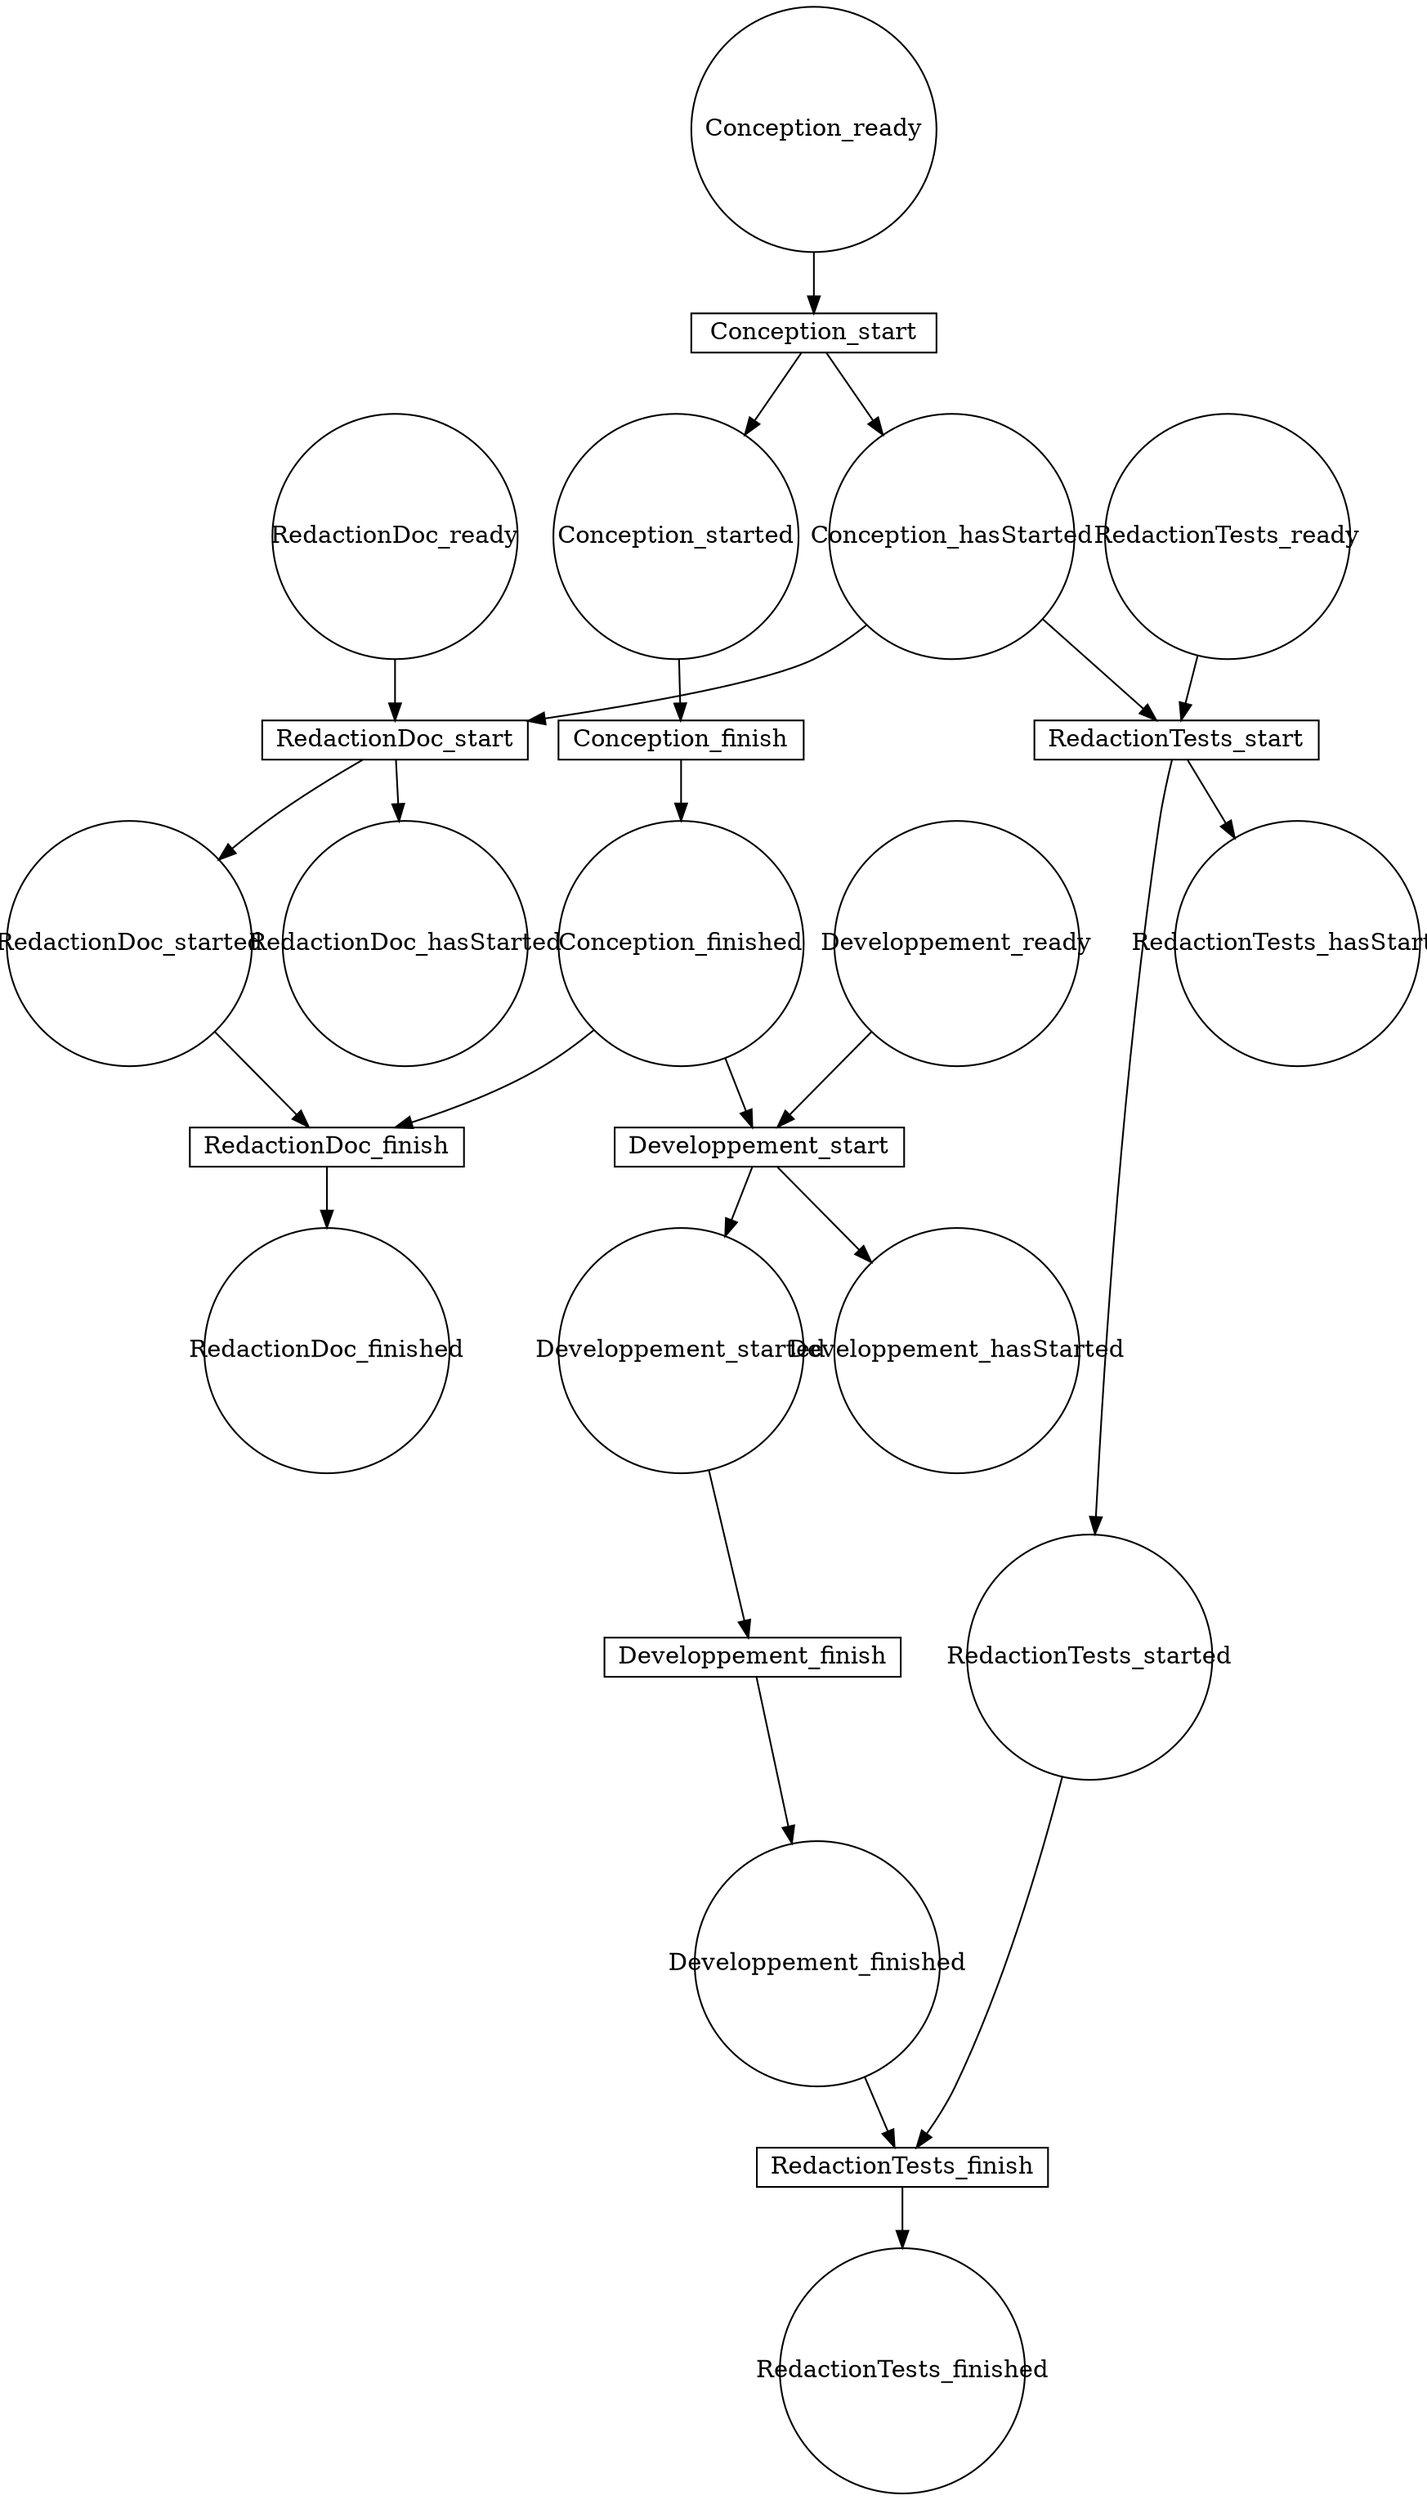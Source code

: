 digraph developpement {
	subgraph place {
	    graph [shape=circle,color=gray];
	    node [shape=circle,fixedsize=true,width=2];
		"Conception_ready";
		"Conception_started";
		"Conception_finished";
		"Conception_hasStarted";
		"RedactionDoc_ready";
		"RedactionDoc_started";
		"RedactionDoc_finished";
		"RedactionDoc_hasStarted";
		"Developpement_ready";
		"Developpement_started";
		"Developpement_finished";
		"Developpement_hasStarted";
		"RedactionTests_ready";
		"RedactionTests_started";
		"RedactionTests_finished";
		"RedactionTests_hasStarted";
	}
	subgraph transitions {
	    node [shape=rect,height=0.2,width=2];
		"Conception_start";
		"Conception_finish";
		"RedactionDoc_start";
		"RedactionDoc_finish";
		"Developpement_start";
		"Developpement_finish";
		"RedactionTests_start";
		"RedactionTests_finish";
	}
"Conception_ready"->"Conception_start"
"Conception_start"->"Conception_started"
"Conception_started"->"Conception_finish"
"Conception_finish"->"Conception_finished"
"Conception_start"->"Conception_hasStarted"
"RedactionDoc_ready"->"RedactionDoc_start"
"RedactionDoc_start"->"RedactionDoc_started"
"RedactionDoc_started"->"RedactionDoc_finish"
"RedactionDoc_finish"->"RedactionDoc_finished"
"RedactionDoc_start"->"RedactionDoc_hasStarted"
"Developpement_ready"->"Developpement_start"
"Developpement_start"->"Developpement_started"
"Developpement_started"->"Developpement_finish"
"Developpement_finish"->"Developpement_finished"
"Developpement_start"->"Developpement_hasStarted"
"RedactionTests_ready"->"RedactionTests_start"
"RedactionTests_start"->"RedactionTests_started"
"RedactionTests_started"->"RedactionTests_finish"
"RedactionTests_finish"->"RedactionTests_finished"
"RedactionTests_start"->"RedactionTests_hasStarted"
"Conception_hasStarted"->"RedactionDoc_start"
"Conception_finished"->"RedactionDoc_finish"
"Conception_finished"->"Developpement_start"
"Conception_hasStarted"->"RedactionTests_start"
"Developpement_finished"->"RedactionTests_finish"
}

